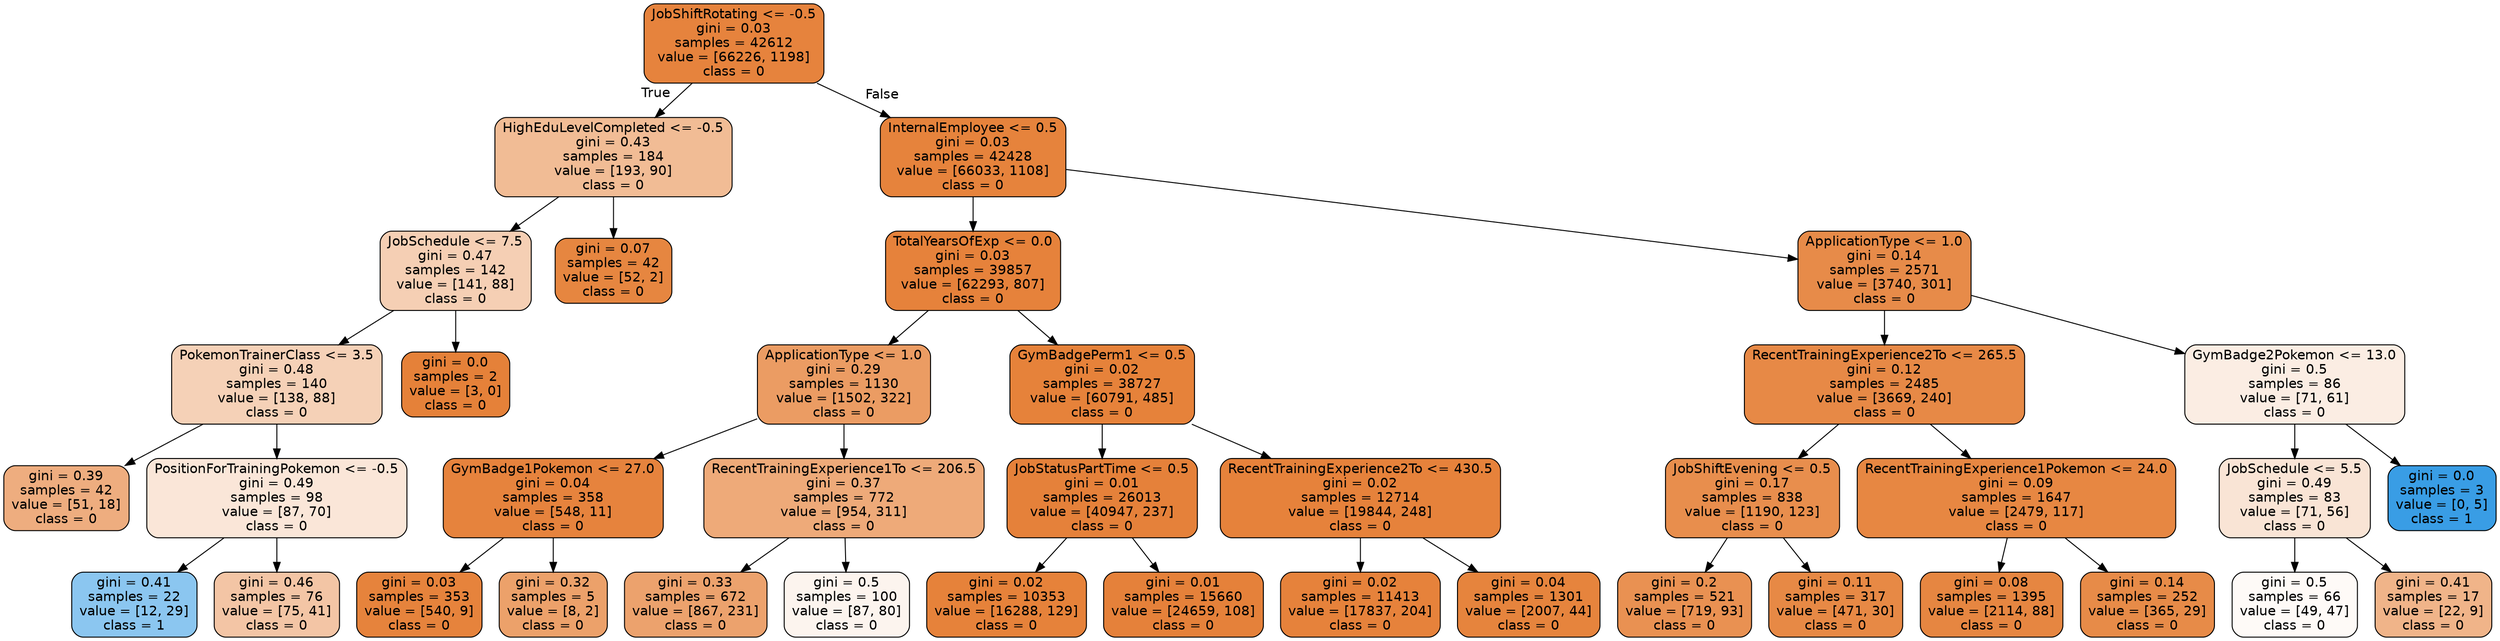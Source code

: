 digraph Tree {
node [shape=box, style="filled, rounded", color="black", fontname=helvetica] ;
edge [fontname=helvetica] ;
0 [label="JobShiftRotating <= -0.5\ngini = 0.03\nsamples = 42612\nvalue = [66226, 1198]\nclass = 0", fillcolor="#e58139fa"] ;
1 [label="HighEduLevelCompleted <= -0.5\ngini = 0.43\nsamples = 184\nvalue = [193, 90]\nclass = 0", fillcolor="#e5813988"] ;
0 -> 1 [labeldistance=2.5, labelangle=45, headlabel="True"] ;
2 [label="JobSchedule <= 7.5\ngini = 0.47\nsamples = 142\nvalue = [141, 88]\nclass = 0", fillcolor="#e5813960"] ;
1 -> 2 ;
3 [label="PokemonTrainerClass <= 3.5\ngini = 0.48\nsamples = 140\nvalue = [138, 88]\nclass = 0", fillcolor="#e581395c"] ;
2 -> 3 ;
4 [label="gini = 0.39\nsamples = 42\nvalue = [51, 18]\nclass = 0", fillcolor="#e58139a5"] ;
3 -> 4 ;
5 [label="PositionForTrainingPokemon <= -0.5\ngini = 0.49\nsamples = 98\nvalue = [87, 70]\nclass = 0", fillcolor="#e5813932"] ;
3 -> 5 ;
6 [label="gini = 0.41\nsamples = 22\nvalue = [12, 29]\nclass = 1", fillcolor="#399de595"] ;
5 -> 6 ;
7 [label="gini = 0.46\nsamples = 76\nvalue = [75, 41]\nclass = 0", fillcolor="#e5813974"] ;
5 -> 7 ;
8 [label="gini = 0.0\nsamples = 2\nvalue = [3, 0]\nclass = 0", fillcolor="#e58139ff"] ;
2 -> 8 ;
9 [label="gini = 0.07\nsamples = 42\nvalue = [52, 2]\nclass = 0", fillcolor="#e58139f5"] ;
1 -> 9 ;
10 [label="InternalEmployee <= 0.5\ngini = 0.03\nsamples = 42428\nvalue = [66033, 1108]\nclass = 0", fillcolor="#e58139fb"] ;
0 -> 10 [labeldistance=2.5, labelangle=-45, headlabel="False"] ;
11 [label="TotalYearsOfExp <= 0.0\ngini = 0.03\nsamples = 39857\nvalue = [62293, 807]\nclass = 0", fillcolor="#e58139fc"] ;
10 -> 11 ;
12 [label="ApplicationType <= 1.0\ngini = 0.29\nsamples = 1130\nvalue = [1502, 322]\nclass = 0", fillcolor="#e58139c8"] ;
11 -> 12 ;
13 [label="GymBadge1Pokemon <= 27.0\ngini = 0.04\nsamples = 358\nvalue = [548, 11]\nclass = 0", fillcolor="#e58139fa"] ;
12 -> 13 ;
14 [label="gini = 0.03\nsamples = 353\nvalue = [540, 9]\nclass = 0", fillcolor="#e58139fb"] ;
13 -> 14 ;
15 [label="gini = 0.32\nsamples = 5\nvalue = [8, 2]\nclass = 0", fillcolor="#e58139bf"] ;
13 -> 15 ;
16 [label="RecentTrainingExperience1To <= 206.5\ngini = 0.37\nsamples = 772\nvalue = [954, 311]\nclass = 0", fillcolor="#e58139ac"] ;
12 -> 16 ;
17 [label="gini = 0.33\nsamples = 672\nvalue = [867, 231]\nclass = 0", fillcolor="#e58139bb"] ;
16 -> 17 ;
18 [label="gini = 0.5\nsamples = 100\nvalue = [87, 80]\nclass = 0", fillcolor="#e5813915"] ;
16 -> 18 ;
19 [label="GymBadgePerm1 <= 0.5\ngini = 0.02\nsamples = 38727\nvalue = [60791, 485]\nclass = 0", fillcolor="#e58139fd"] ;
11 -> 19 ;
20 [label="JobStatusPartTime <= 0.5\ngini = 0.01\nsamples = 26013\nvalue = [40947, 237]\nclass = 0", fillcolor="#e58139fe"] ;
19 -> 20 ;
21 [label="gini = 0.02\nsamples = 10353\nvalue = [16288, 129]\nclass = 0", fillcolor="#e58139fd"] ;
20 -> 21 ;
22 [label="gini = 0.01\nsamples = 15660\nvalue = [24659, 108]\nclass = 0", fillcolor="#e58139fe"] ;
20 -> 22 ;
23 [label="RecentTrainingExperience2To <= 430.5\ngini = 0.02\nsamples = 12714\nvalue = [19844, 248]\nclass = 0", fillcolor="#e58139fc"] ;
19 -> 23 ;
24 [label="gini = 0.02\nsamples = 11413\nvalue = [17837, 204]\nclass = 0", fillcolor="#e58139fc"] ;
23 -> 24 ;
25 [label="gini = 0.04\nsamples = 1301\nvalue = [2007, 44]\nclass = 0", fillcolor="#e58139f9"] ;
23 -> 25 ;
26 [label="ApplicationType <= 1.0\ngini = 0.14\nsamples = 2571\nvalue = [3740, 301]\nclass = 0", fillcolor="#e58139ea"] ;
10 -> 26 ;
27 [label="RecentTrainingExperience2To <= 265.5\ngini = 0.12\nsamples = 2485\nvalue = [3669, 240]\nclass = 0", fillcolor="#e58139ee"] ;
26 -> 27 ;
28 [label="JobShiftEvening <= 0.5\ngini = 0.17\nsamples = 838\nvalue = [1190, 123]\nclass = 0", fillcolor="#e58139e5"] ;
27 -> 28 ;
29 [label="gini = 0.2\nsamples = 521\nvalue = [719, 93]\nclass = 0", fillcolor="#e58139de"] ;
28 -> 29 ;
30 [label="gini = 0.11\nsamples = 317\nvalue = [471, 30]\nclass = 0", fillcolor="#e58139ef"] ;
28 -> 30 ;
31 [label="RecentTrainingExperience1Pokemon <= 24.0\ngini = 0.09\nsamples = 1647\nvalue = [2479, 117]\nclass = 0", fillcolor="#e58139f3"] ;
27 -> 31 ;
32 [label="gini = 0.08\nsamples = 1395\nvalue = [2114, 88]\nclass = 0", fillcolor="#e58139f4"] ;
31 -> 32 ;
33 [label="gini = 0.14\nsamples = 252\nvalue = [365, 29]\nclass = 0", fillcolor="#e58139eb"] ;
31 -> 33 ;
34 [label="GymBadge2Pokemon <= 13.0\ngini = 0.5\nsamples = 86\nvalue = [71, 61]\nclass = 0", fillcolor="#e5813924"] ;
26 -> 34 ;
35 [label="JobSchedule <= 5.5\ngini = 0.49\nsamples = 83\nvalue = [71, 56]\nclass = 0", fillcolor="#e5813936"] ;
34 -> 35 ;
36 [label="gini = 0.5\nsamples = 66\nvalue = [49, 47]\nclass = 0", fillcolor="#e581390a"] ;
35 -> 36 ;
37 [label="gini = 0.41\nsamples = 17\nvalue = [22, 9]\nclass = 0", fillcolor="#e5813997"] ;
35 -> 37 ;
38 [label="gini = 0.0\nsamples = 3\nvalue = [0, 5]\nclass = 1", fillcolor="#399de5ff"] ;
34 -> 38 ;
}